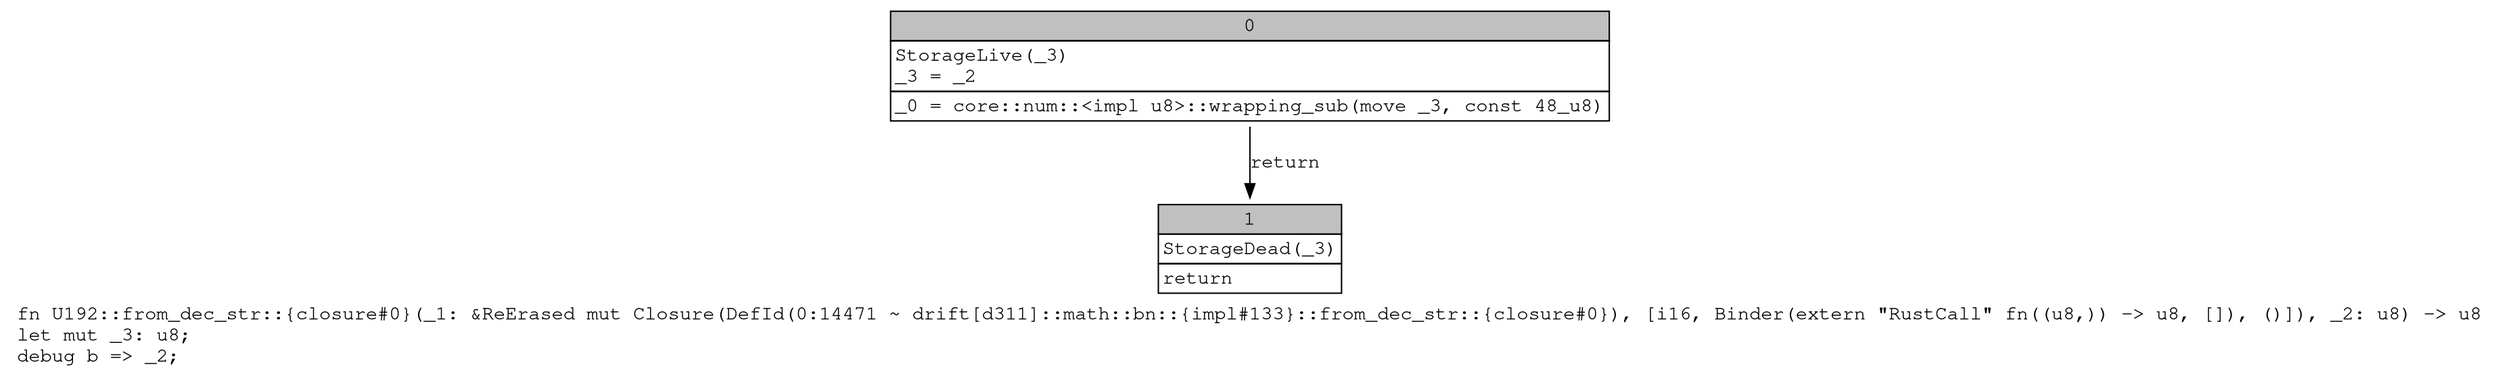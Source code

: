 digraph Mir_0_14471 {
    graph [fontname="Courier, monospace"];
    node [fontname="Courier, monospace"];
    edge [fontname="Courier, monospace"];
    label=<fn U192::from_dec_str::{closure#0}(_1: &amp;ReErased mut Closure(DefId(0:14471 ~ drift[d311]::math::bn::{impl#133}::from_dec_str::{closure#0}), [i16, Binder(extern &quot;RustCall&quot; fn((u8,)) -&gt; u8, []), ()]), _2: u8) -&gt; u8<br align="left"/>let mut _3: u8;<br align="left"/>debug b =&gt; _2;<br align="left"/>>;
    bb0__0_14471 [shape="none", label=<<table border="0" cellborder="1" cellspacing="0"><tr><td bgcolor="gray" align="center" colspan="1">0</td></tr><tr><td align="left" balign="left">StorageLive(_3)<br/>_3 = _2<br/></td></tr><tr><td align="left">_0 = core::num::&lt;impl u8&gt;::wrapping_sub(move _3, const 48_u8)</td></tr></table>>];
    bb1__0_14471 [shape="none", label=<<table border="0" cellborder="1" cellspacing="0"><tr><td bgcolor="gray" align="center" colspan="1">1</td></tr><tr><td align="left" balign="left">StorageDead(_3)<br/></td></tr><tr><td align="left">return</td></tr></table>>];
    bb0__0_14471 -> bb1__0_14471 [label="return"];
}
